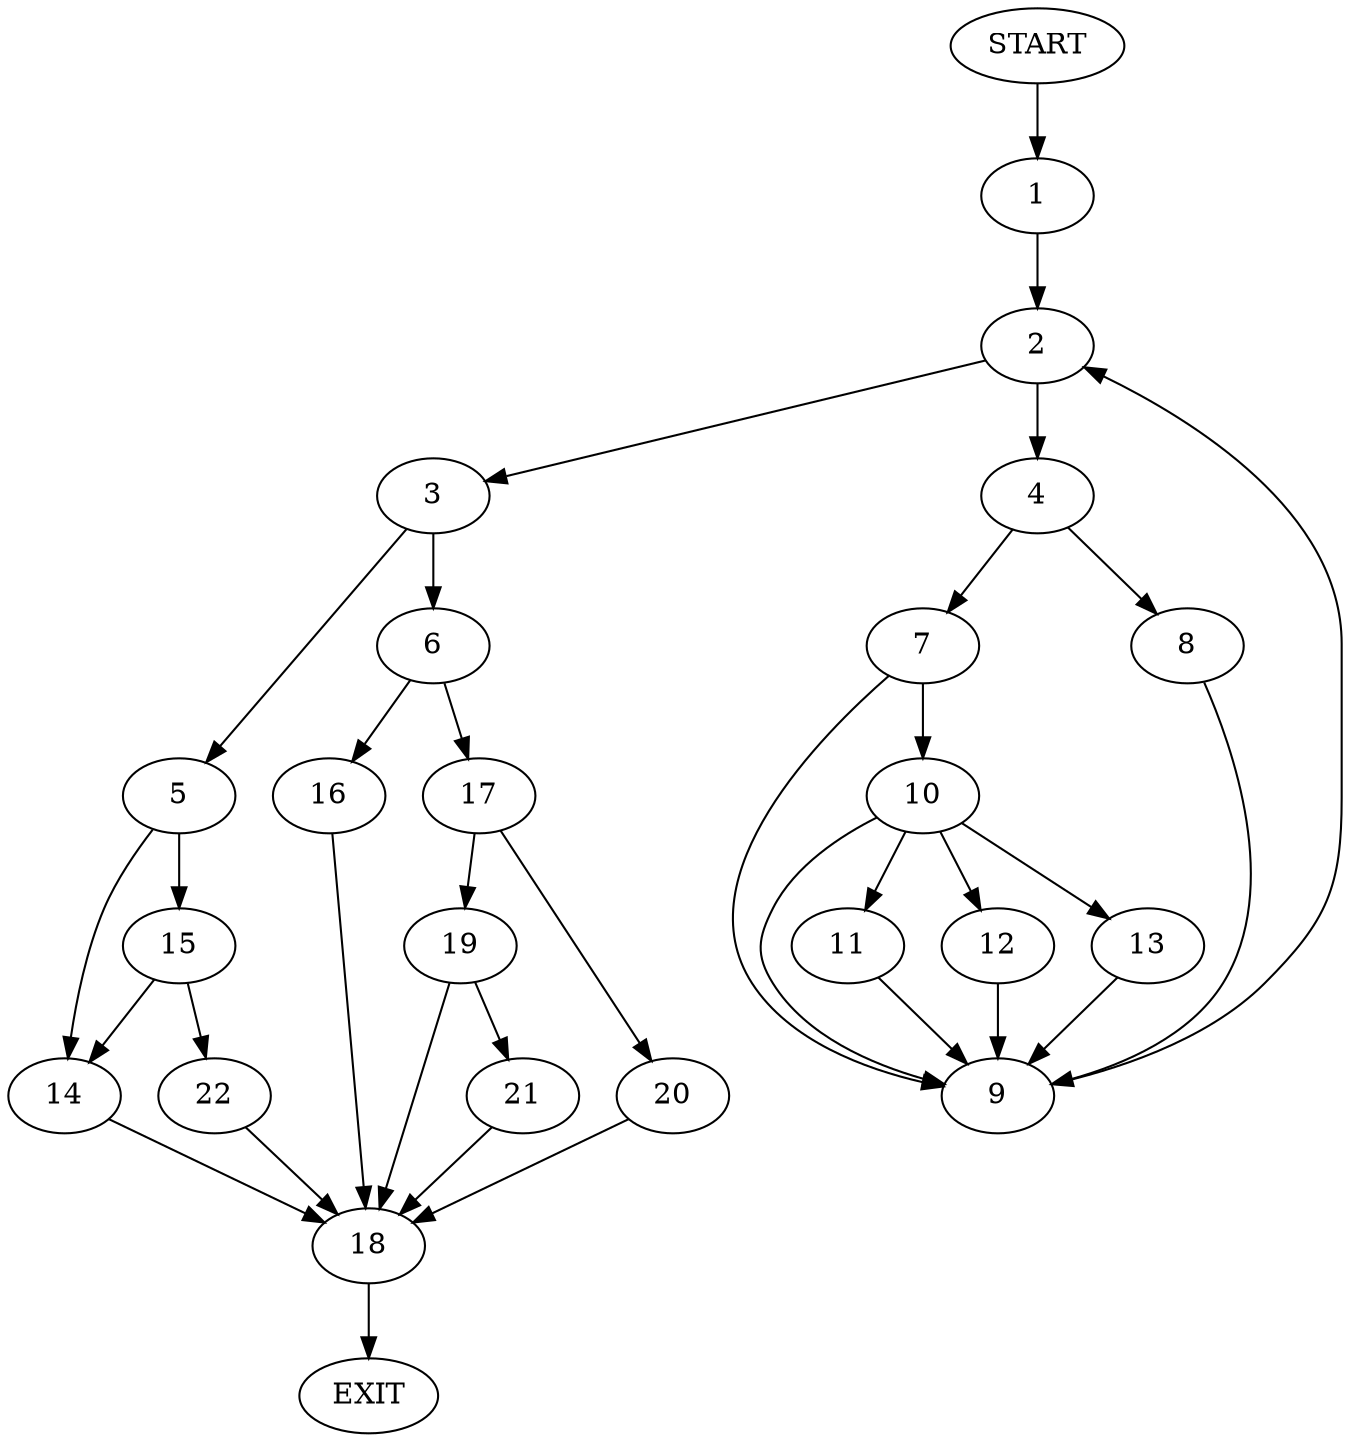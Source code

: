 digraph {
0 [label="START"]
23 [label="EXIT"]
0 -> 1
1 -> 2
2 -> 3
2 -> 4
3 -> 5
3 -> 6
4 -> 7
4 -> 8
8 -> 9
7 -> 9
7 -> 10
9 -> 2
10 -> 11
10 -> 9
10 -> 12
10 -> 13
12 -> 9
13 -> 9
11 -> 9
5 -> 14
5 -> 15
6 -> 16
6 -> 17
16 -> 18
17 -> 19
17 -> 20
18 -> 23
20 -> 18
19 -> 18
19 -> 21
21 -> 18
14 -> 18
15 -> 22
15 -> 14
22 -> 18
}
